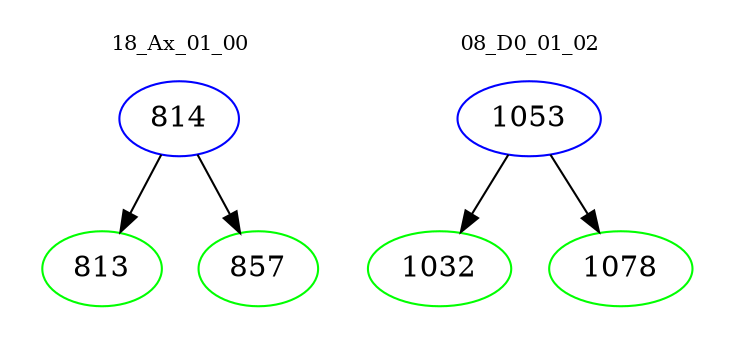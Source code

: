 digraph{
subgraph cluster_0 {
color = white
label = "18_Ax_01_00";
fontsize=10;
T0_814 [label="814", color="blue"]
T0_814 -> T0_813 [color="black"]
T0_813 [label="813", color="green"]
T0_814 -> T0_857 [color="black"]
T0_857 [label="857", color="green"]
}
subgraph cluster_1 {
color = white
label = "08_D0_01_02";
fontsize=10;
T1_1053 [label="1053", color="blue"]
T1_1053 -> T1_1032 [color="black"]
T1_1032 [label="1032", color="green"]
T1_1053 -> T1_1078 [color="black"]
T1_1078 [label="1078", color="green"]
}
}
